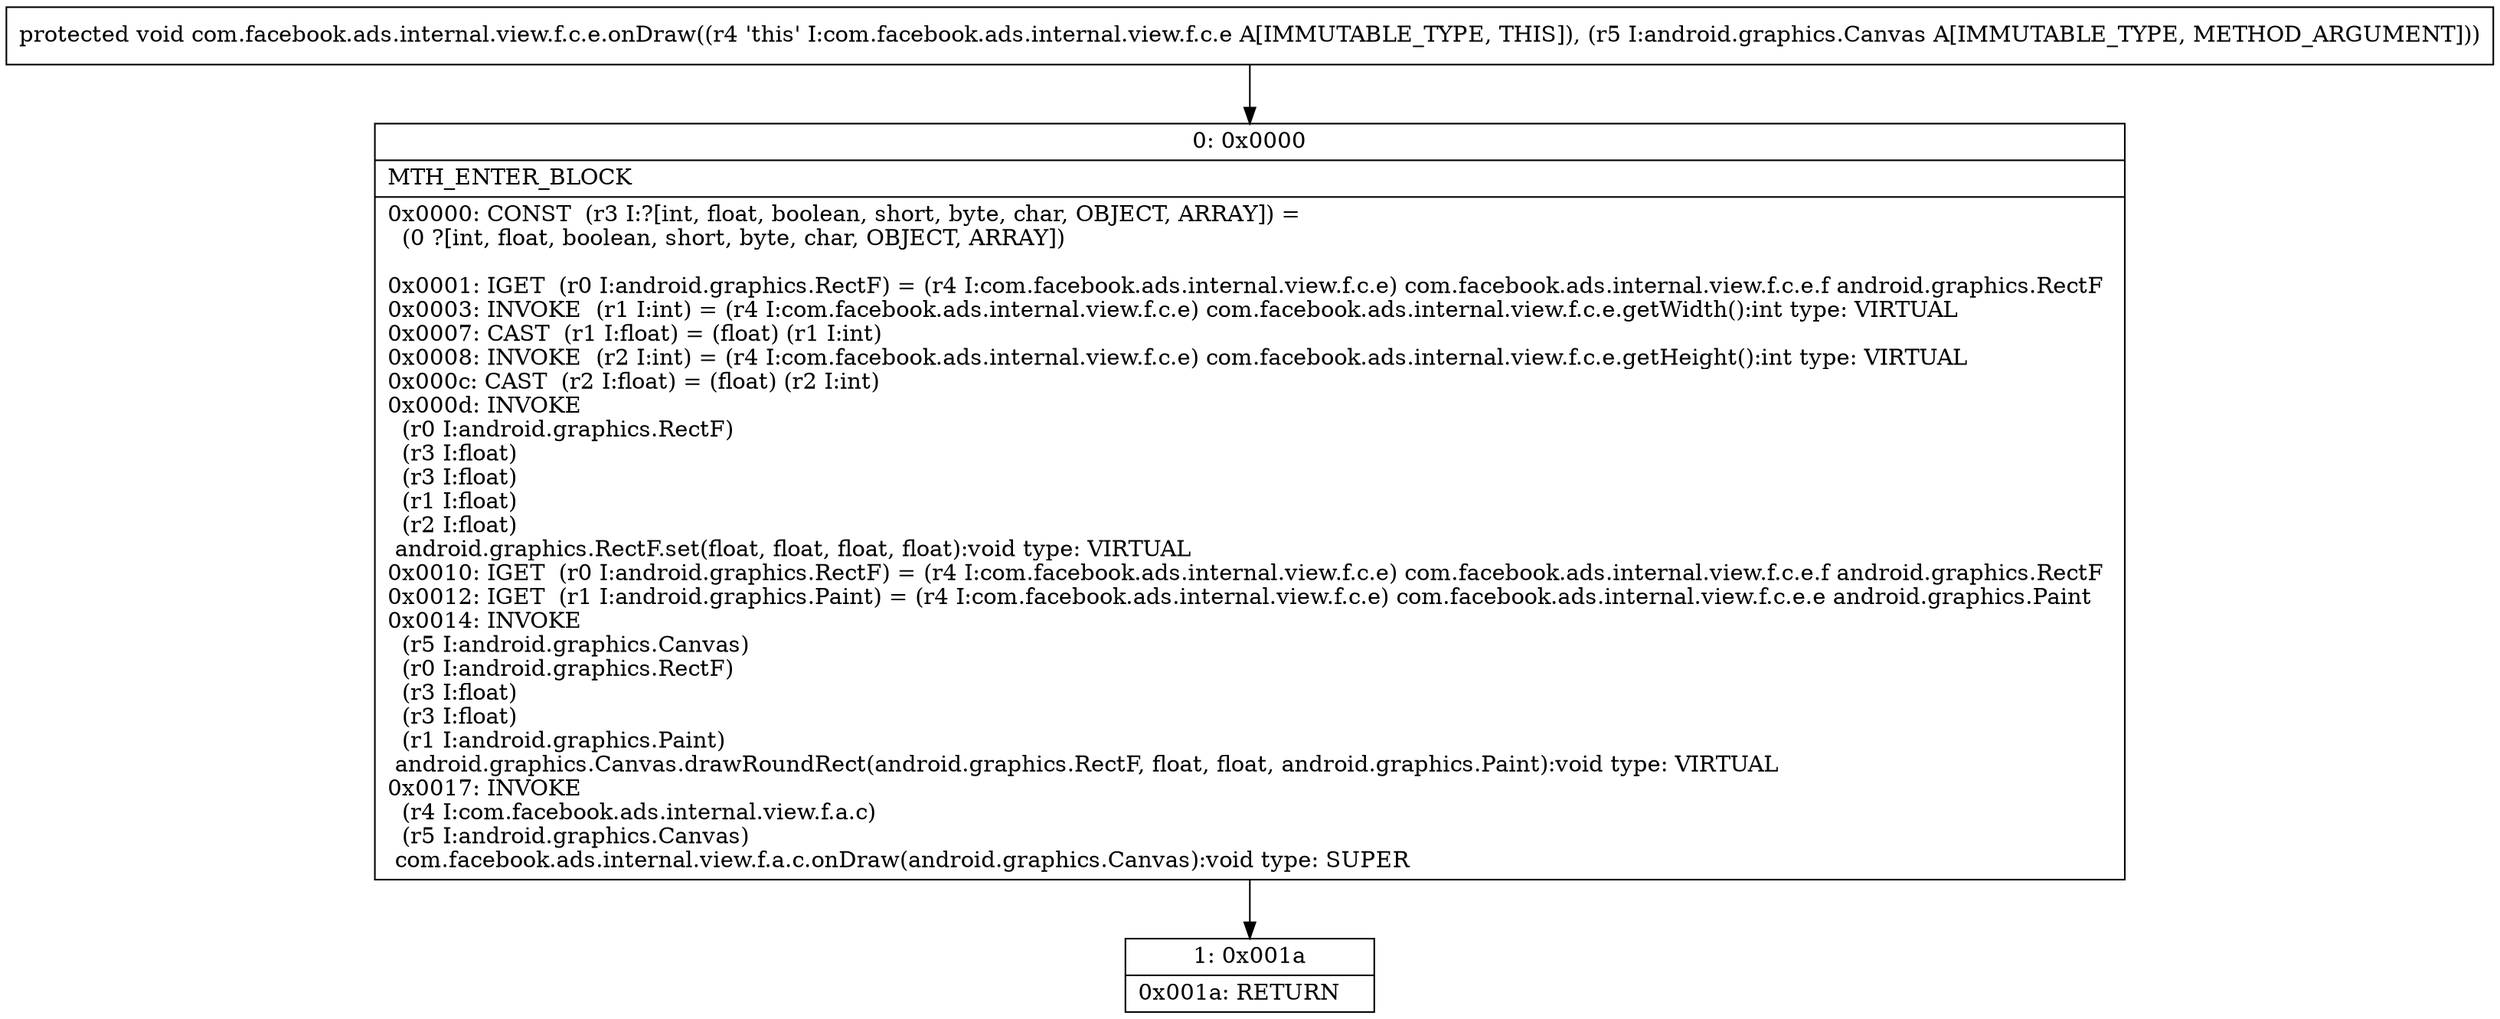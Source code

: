digraph "CFG forcom.facebook.ads.internal.view.f.c.e.onDraw(Landroid\/graphics\/Canvas;)V" {
Node_0 [shape=record,label="{0\:\ 0x0000|MTH_ENTER_BLOCK\l|0x0000: CONST  (r3 I:?[int, float, boolean, short, byte, char, OBJECT, ARRAY]) = \l  (0 ?[int, float, boolean, short, byte, char, OBJECT, ARRAY])\l \l0x0001: IGET  (r0 I:android.graphics.RectF) = (r4 I:com.facebook.ads.internal.view.f.c.e) com.facebook.ads.internal.view.f.c.e.f android.graphics.RectF \l0x0003: INVOKE  (r1 I:int) = (r4 I:com.facebook.ads.internal.view.f.c.e) com.facebook.ads.internal.view.f.c.e.getWidth():int type: VIRTUAL \l0x0007: CAST  (r1 I:float) = (float) (r1 I:int) \l0x0008: INVOKE  (r2 I:int) = (r4 I:com.facebook.ads.internal.view.f.c.e) com.facebook.ads.internal.view.f.c.e.getHeight():int type: VIRTUAL \l0x000c: CAST  (r2 I:float) = (float) (r2 I:int) \l0x000d: INVOKE  \l  (r0 I:android.graphics.RectF)\l  (r3 I:float)\l  (r3 I:float)\l  (r1 I:float)\l  (r2 I:float)\l android.graphics.RectF.set(float, float, float, float):void type: VIRTUAL \l0x0010: IGET  (r0 I:android.graphics.RectF) = (r4 I:com.facebook.ads.internal.view.f.c.e) com.facebook.ads.internal.view.f.c.e.f android.graphics.RectF \l0x0012: IGET  (r1 I:android.graphics.Paint) = (r4 I:com.facebook.ads.internal.view.f.c.e) com.facebook.ads.internal.view.f.c.e.e android.graphics.Paint \l0x0014: INVOKE  \l  (r5 I:android.graphics.Canvas)\l  (r0 I:android.graphics.RectF)\l  (r3 I:float)\l  (r3 I:float)\l  (r1 I:android.graphics.Paint)\l android.graphics.Canvas.drawRoundRect(android.graphics.RectF, float, float, android.graphics.Paint):void type: VIRTUAL \l0x0017: INVOKE  \l  (r4 I:com.facebook.ads.internal.view.f.a.c)\l  (r5 I:android.graphics.Canvas)\l com.facebook.ads.internal.view.f.a.c.onDraw(android.graphics.Canvas):void type: SUPER \l}"];
Node_1 [shape=record,label="{1\:\ 0x001a|0x001a: RETURN   \l}"];
MethodNode[shape=record,label="{protected void com.facebook.ads.internal.view.f.c.e.onDraw((r4 'this' I:com.facebook.ads.internal.view.f.c.e A[IMMUTABLE_TYPE, THIS]), (r5 I:android.graphics.Canvas A[IMMUTABLE_TYPE, METHOD_ARGUMENT])) }"];
MethodNode -> Node_0;
Node_0 -> Node_1;
}

